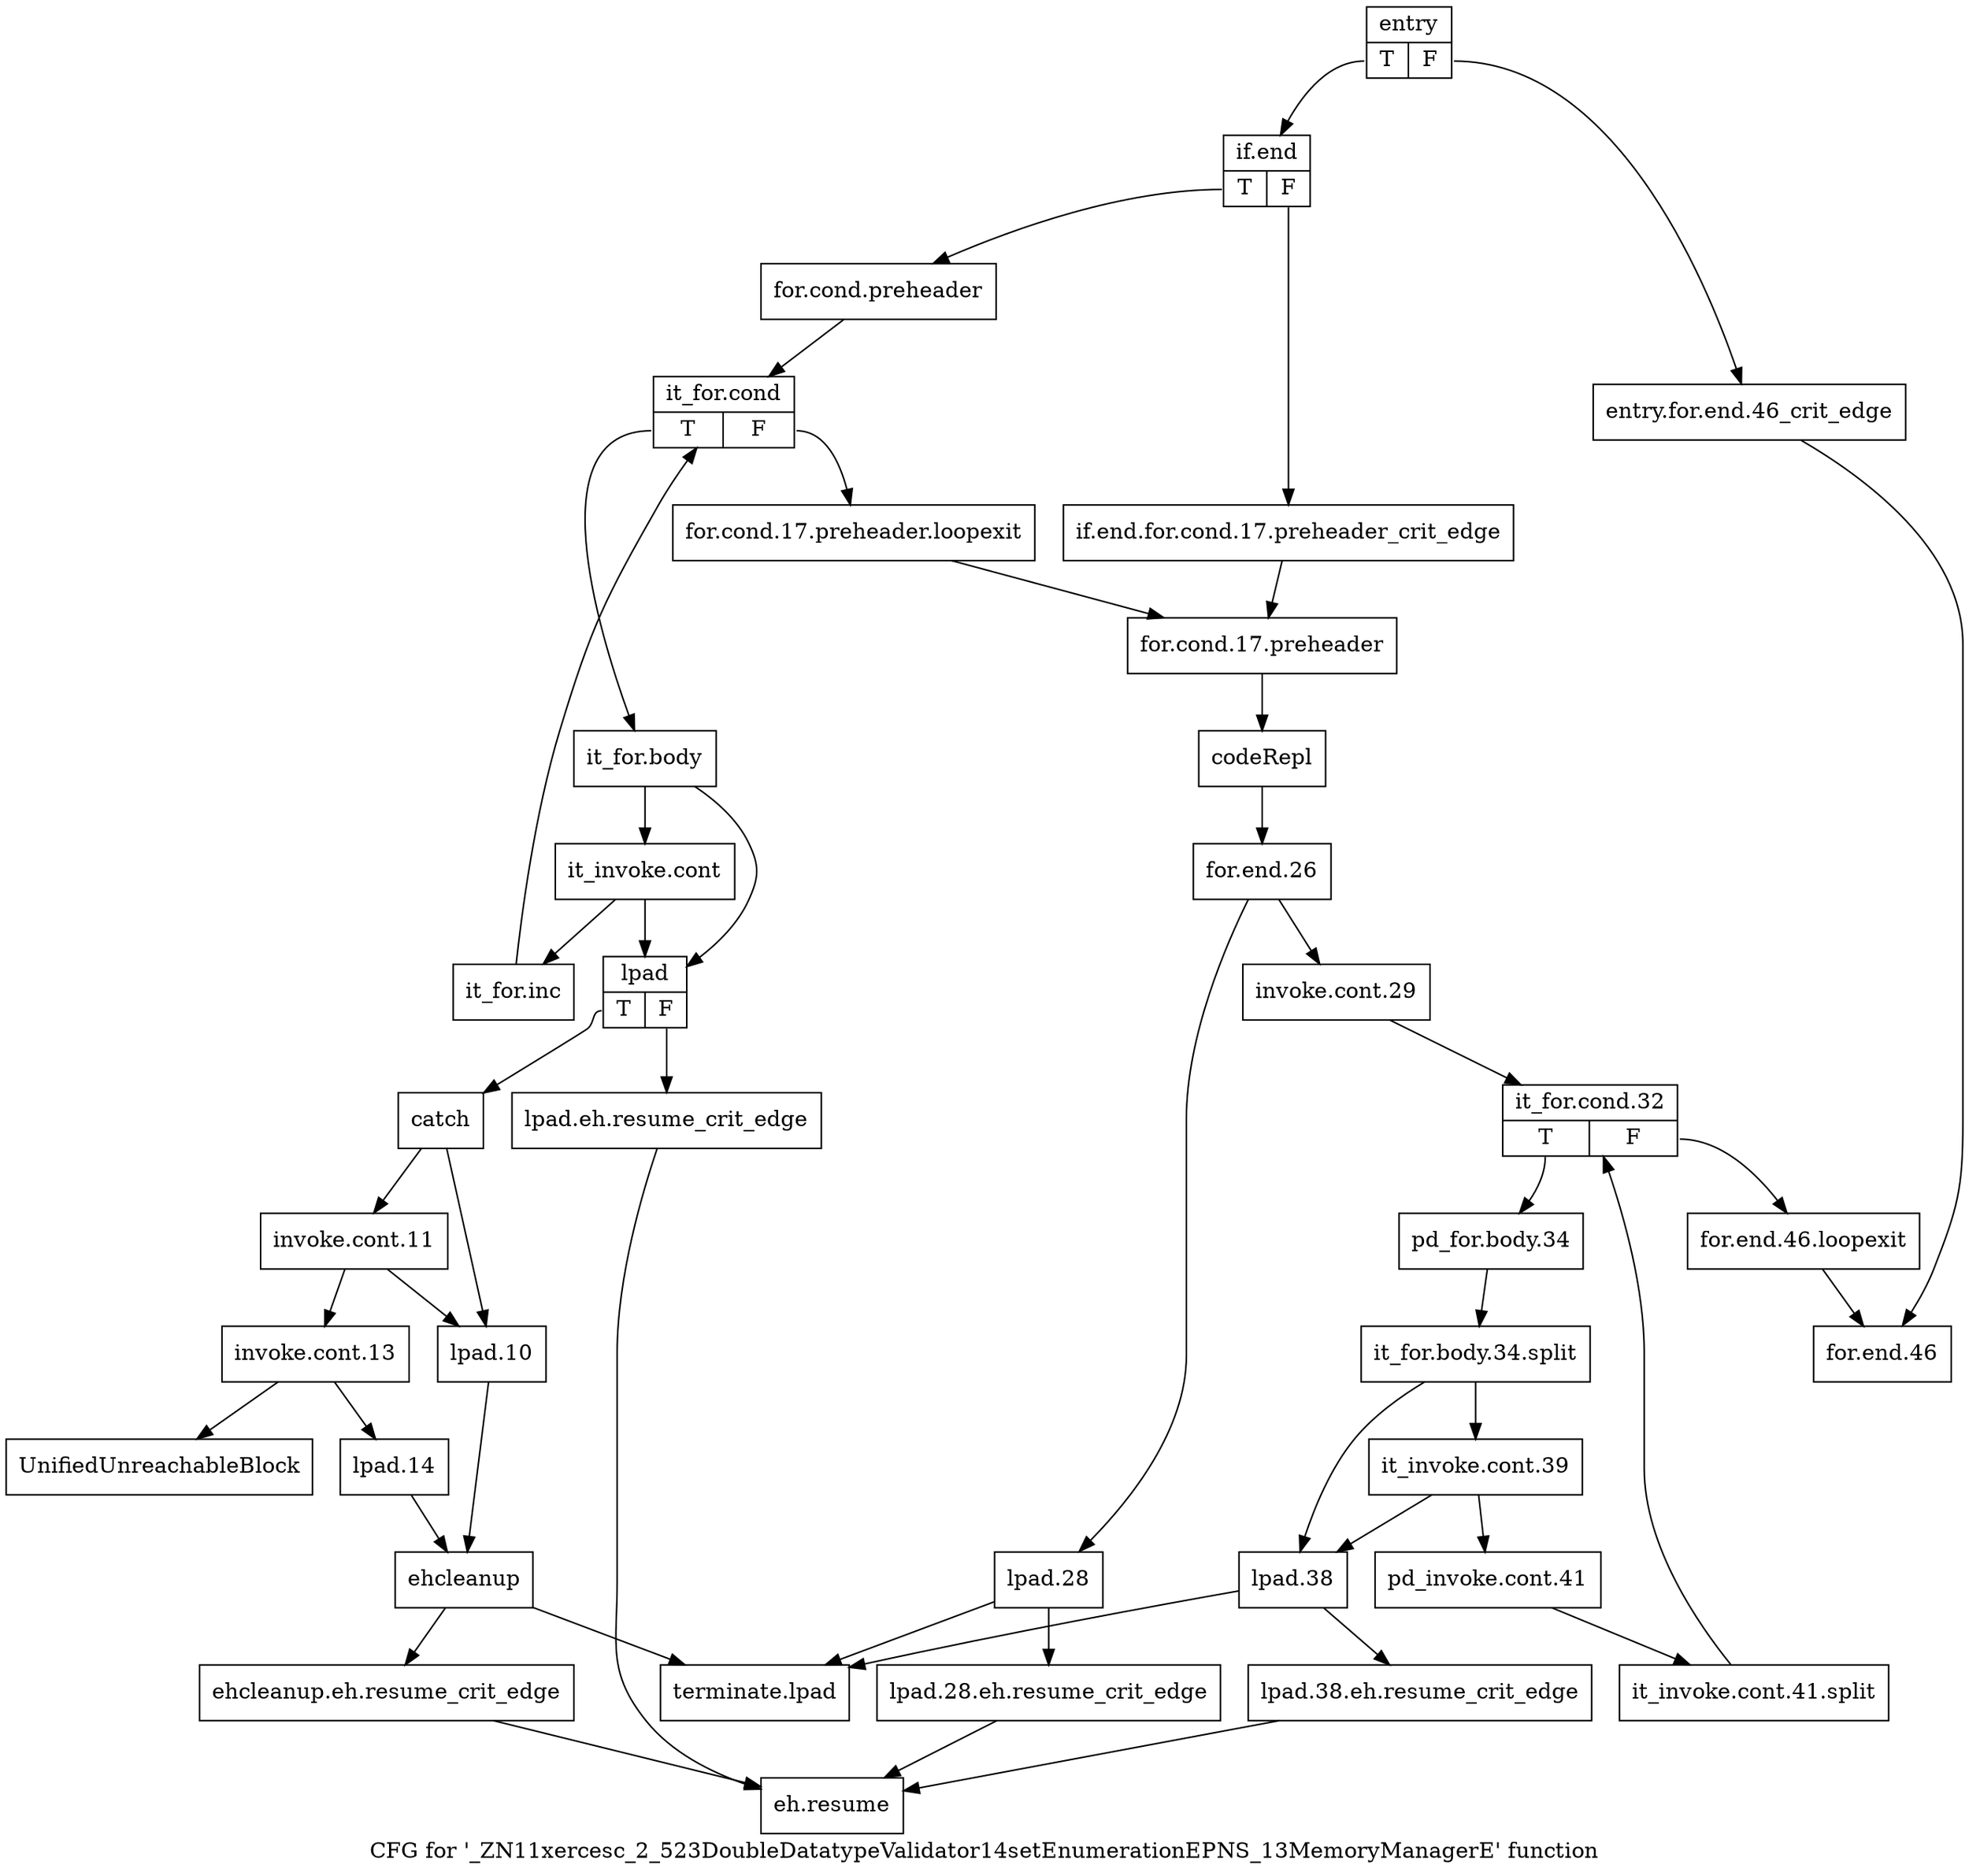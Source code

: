 digraph "CFG for '_ZN11xercesc_2_523DoubleDatatypeValidator14setEnumerationEPNS_13MemoryManagerE' function" {
	label="CFG for '_ZN11xercesc_2_523DoubleDatatypeValidator14setEnumerationEPNS_13MemoryManagerE' function";

	Node0x34b6340 [shape=record,label="{entry|{<s0>T|<s1>F}}"];
	Node0x34b6340:s0 -> Node0x34b68e0;
	Node0x34b6340:s1 -> Node0x34b6890;
	Node0x34b6890 [shape=record,label="{entry.for.end.46_crit_edge}"];
	Node0x34b6890 -> Node0x34b7240;
	Node0x34b68e0 [shape=record,label="{if.end|{<s0>T|<s1>F}}"];
	Node0x34b68e0:s0 -> Node0x34b6980;
	Node0x34b68e0:s1 -> Node0x34b6930;
	Node0x34b6930 [shape=record,label="{if.end.for.cond.17.preheader_crit_edge}"];
	Node0x34b6930 -> Node0x34b6a20;
	Node0x34b6980 [shape=record,label="{for.cond.preheader}"];
	Node0x34b6980 -> Node0x34b6a70;
	Node0x34b69d0 [shape=record,label="{for.cond.17.preheader.loopexit}"];
	Node0x34b69d0 -> Node0x34b6a20;
	Node0x34b6a20 [shape=record,label="{for.cond.17.preheader}"];
	Node0x34b6a20 -> Node0x34b6e80;
	Node0x34b6a70 [shape=record,label="{it_for.cond|{<s0>T|<s1>F}}"];
	Node0x34b6a70:s0 -> Node0x34b6ac0;
	Node0x34b6a70:s1 -> Node0x34b69d0;
	Node0x34b6ac0 [shape=record,label="{it_for.body}"];
	Node0x34b6ac0 -> Node0x34b6b10;
	Node0x34b6ac0 -> Node0x34b6bb0;
	Node0x34b6b10 [shape=record,label="{it_invoke.cont}"];
	Node0x34b6b10 -> Node0x34b6b60;
	Node0x34b6b10 -> Node0x34b6bb0;
	Node0x34b6b60 [shape=record,label="{it_for.inc}"];
	Node0x34b6b60 -> Node0x34b6a70;
	Node0x34b6bb0 [shape=record,label="{lpad|{<s0>T|<s1>F}}"];
	Node0x34b6bb0:s0 -> Node0x34b6c50;
	Node0x34b6bb0:s1 -> Node0x34b6c00;
	Node0x34b6c00 [shape=record,label="{lpad.eh.resume_crit_edge}"];
	Node0x34b6c00 -> Node0x34b7290;
	Node0x34b6c50 [shape=record,label="{catch}"];
	Node0x34b6c50 -> Node0x34b6ca0;
	Node0x34b6c50 -> Node0x34b6d40;
	Node0x34b6ca0 [shape=record,label="{invoke.cont.11}"];
	Node0x34b6ca0 -> Node0x34b6cf0;
	Node0x34b6ca0 -> Node0x34b6d40;
	Node0x34b6cf0 [shape=record,label="{invoke.cont.13}"];
	Node0x34b6cf0 -> Node0x34b7330;
	Node0x34b6cf0 -> Node0x34b6d90;
	Node0x34b6d40 [shape=record,label="{lpad.10}"];
	Node0x34b6d40 -> Node0x34b6de0;
	Node0x34b6d90 [shape=record,label="{lpad.14}"];
	Node0x34b6d90 -> Node0x34b6de0;
	Node0x34b6de0 [shape=record,label="{ehcleanup}"];
	Node0x34b6de0 -> Node0x34b6e30;
	Node0x34b6de0 -> Node0x34b72e0;
	Node0x34b6e30 [shape=record,label="{ehcleanup.eh.resume_crit_edge}"];
	Node0x34b6e30 -> Node0x34b7290;
	Node0x34b6e80 [shape=record,label="{codeRepl}"];
	Node0x34b6e80 -> Node0x34b6ed0;
	Node0x34b6ed0 [shape=record,label="{for.end.26}"];
	Node0x34b6ed0 -> Node0x34b6f20;
	Node0x34b6ed0 -> Node0x34b70b0;
	Node0x34b6f20 [shape=record,label="{invoke.cont.29}"];
	Node0x34b6f20 -> Node0x34b6f70;
	Node0x34b6f70 [shape=record,label="{it_for.cond.32|{<s0>T|<s1>F}}"];
	Node0x34b6f70:s0 -> Node0x34b6fc0;
	Node0x34b6f70:s1 -> Node0x34b71f0;
	Node0x34b6fc0 [shape=record,label="{pd_for.body.34}"];
	Node0x34b6fc0 -> Node0xa962270;
	Node0xa962270 [shape=record,label="{it_for.body.34.split}"];
	Node0xa962270 -> Node0x34b7010;
	Node0xa962270 -> Node0x34b7150;
	Node0x34b7010 [shape=record,label="{it_invoke.cont.39}"];
	Node0x34b7010 -> Node0x34b7060;
	Node0x34b7010 -> Node0x34b7150;
	Node0x34b7060 [shape=record,label="{pd_invoke.cont.41}"];
	Node0x34b7060 -> Node0xa961dc0;
	Node0xa961dc0 [shape=record,label="{it_invoke.cont.41.split}"];
	Node0xa961dc0 -> Node0x34b6f70;
	Node0x34b70b0 [shape=record,label="{lpad.28}"];
	Node0x34b70b0 -> Node0x34b7100;
	Node0x34b70b0 -> Node0x34b72e0;
	Node0x34b7100 [shape=record,label="{lpad.28.eh.resume_crit_edge}"];
	Node0x34b7100 -> Node0x34b7290;
	Node0x34b7150 [shape=record,label="{lpad.38}"];
	Node0x34b7150 -> Node0x34b71a0;
	Node0x34b7150 -> Node0x34b72e0;
	Node0x34b71a0 [shape=record,label="{lpad.38.eh.resume_crit_edge}"];
	Node0x34b71a0 -> Node0x34b7290;
	Node0x34b71f0 [shape=record,label="{for.end.46.loopexit}"];
	Node0x34b71f0 -> Node0x34b7240;
	Node0x34b7240 [shape=record,label="{for.end.46}"];
	Node0x34b7290 [shape=record,label="{eh.resume}"];
	Node0x34b72e0 [shape=record,label="{terminate.lpad}"];
	Node0x34b7330 [shape=record,label="{UnifiedUnreachableBlock}"];
}
